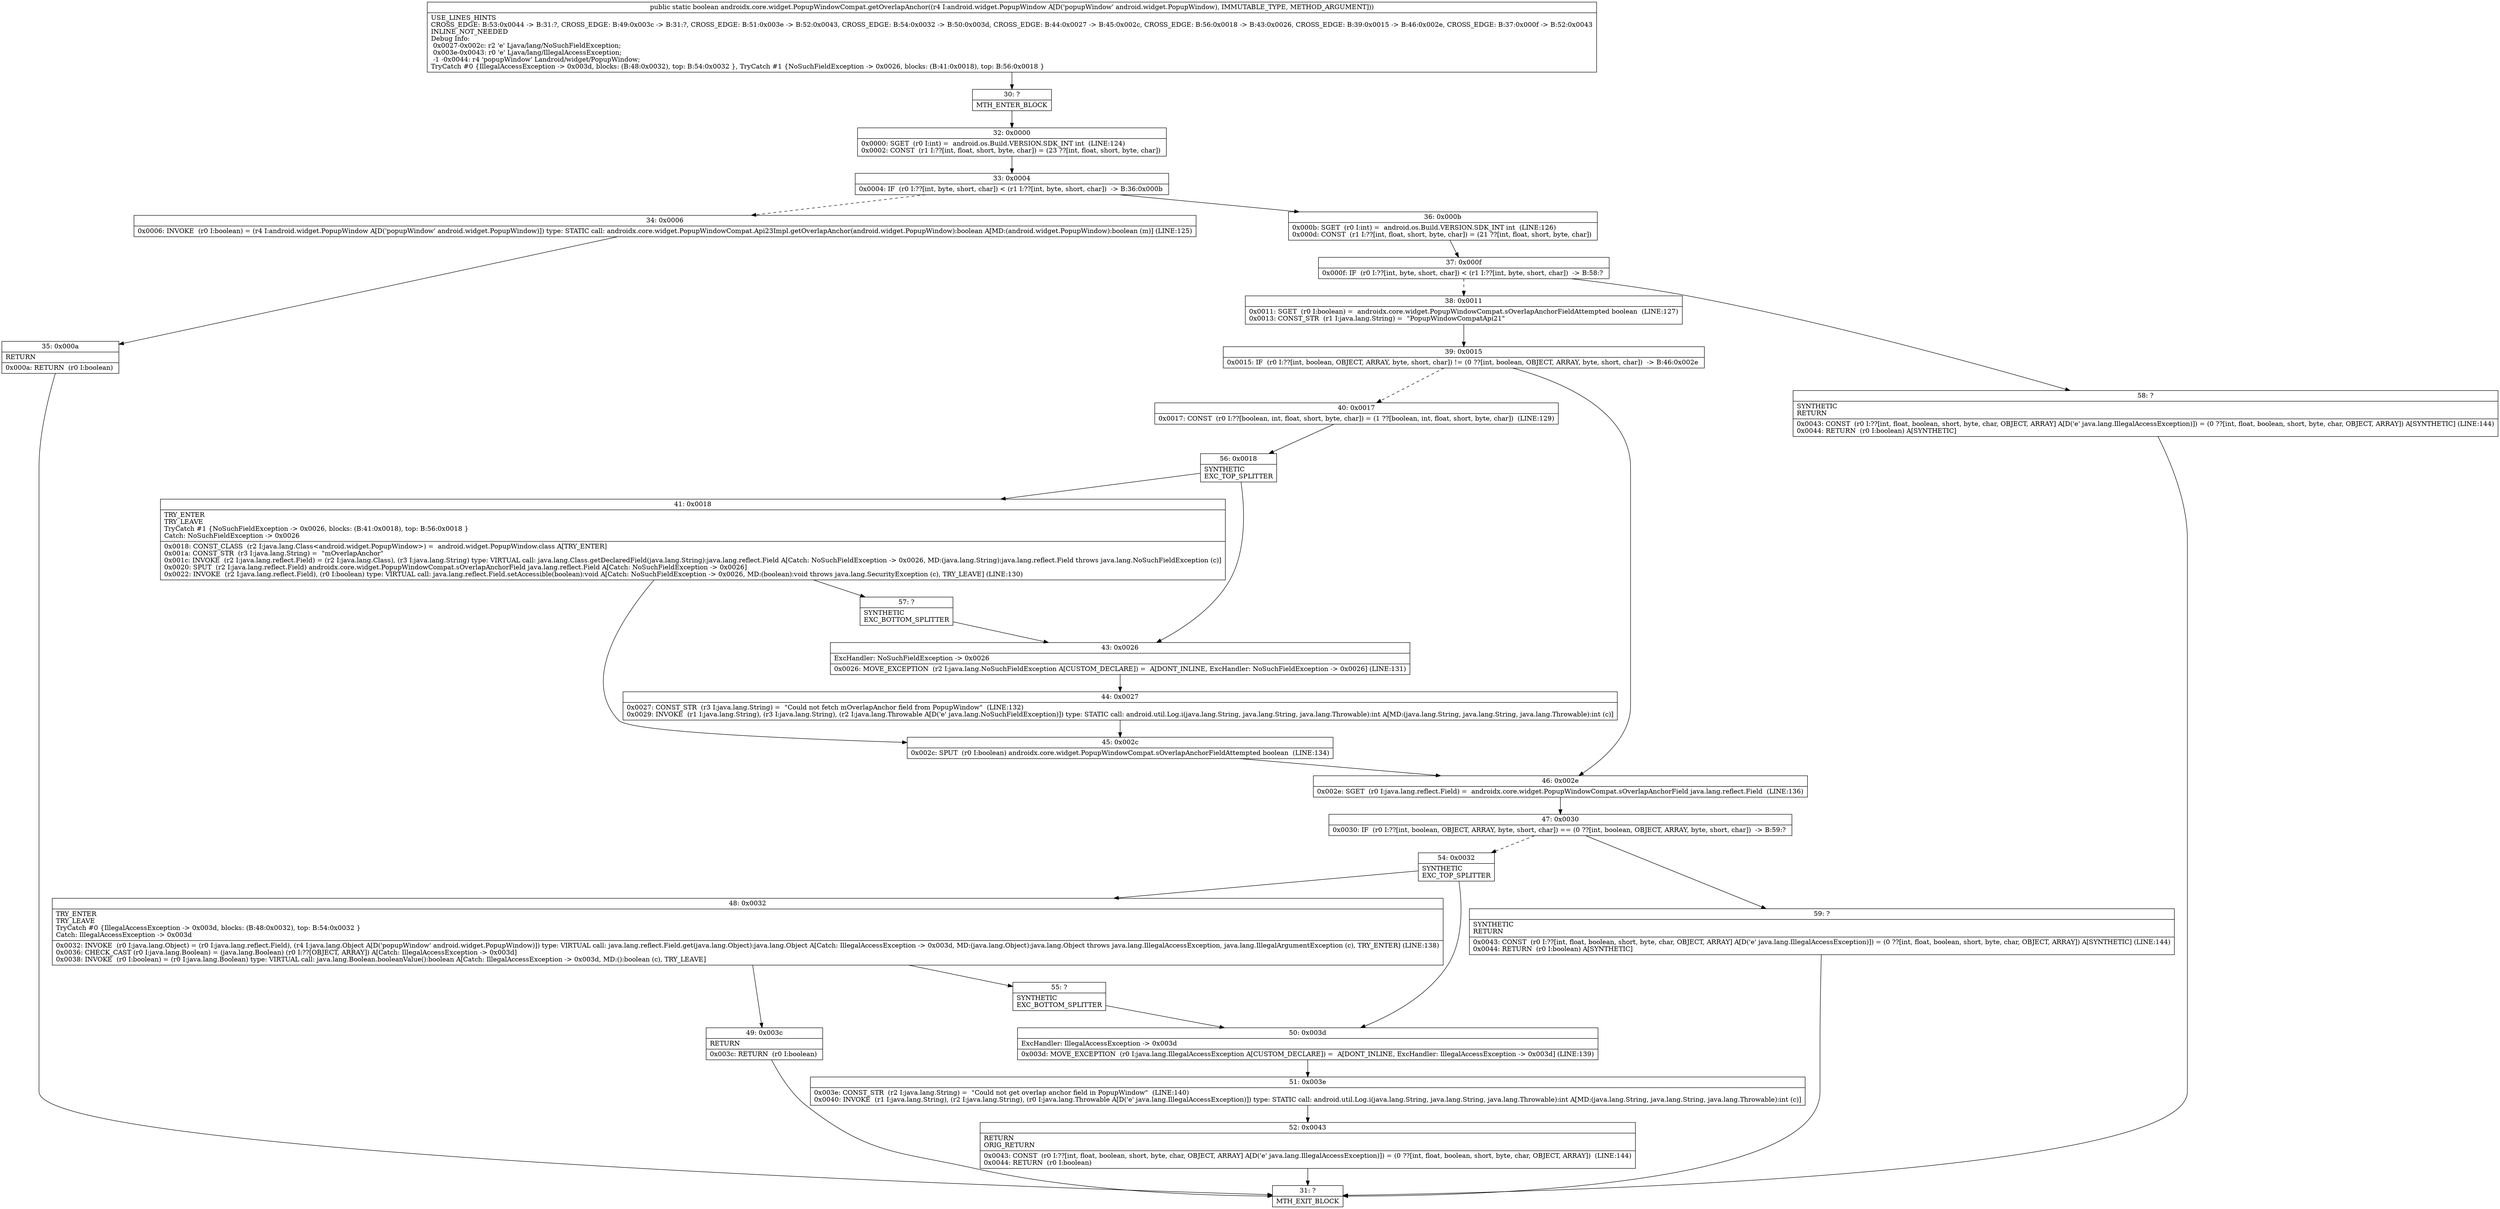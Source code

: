 digraph "CFG forandroidx.core.widget.PopupWindowCompat.getOverlapAnchor(Landroid\/widget\/PopupWindow;)Z" {
Node_30 [shape=record,label="{30\:\ ?|MTH_ENTER_BLOCK\l}"];
Node_32 [shape=record,label="{32\:\ 0x0000|0x0000: SGET  (r0 I:int) =  android.os.Build.VERSION.SDK_INT int  (LINE:124)\l0x0002: CONST  (r1 I:??[int, float, short, byte, char]) = (23 ??[int, float, short, byte, char]) \l}"];
Node_33 [shape=record,label="{33\:\ 0x0004|0x0004: IF  (r0 I:??[int, byte, short, char]) \< (r1 I:??[int, byte, short, char])  \-\> B:36:0x000b \l}"];
Node_34 [shape=record,label="{34\:\ 0x0006|0x0006: INVOKE  (r0 I:boolean) = (r4 I:android.widget.PopupWindow A[D('popupWindow' android.widget.PopupWindow)]) type: STATIC call: androidx.core.widget.PopupWindowCompat.Api23Impl.getOverlapAnchor(android.widget.PopupWindow):boolean A[MD:(android.widget.PopupWindow):boolean (m)] (LINE:125)\l}"];
Node_35 [shape=record,label="{35\:\ 0x000a|RETURN\l|0x000a: RETURN  (r0 I:boolean) \l}"];
Node_31 [shape=record,label="{31\:\ ?|MTH_EXIT_BLOCK\l}"];
Node_36 [shape=record,label="{36\:\ 0x000b|0x000b: SGET  (r0 I:int) =  android.os.Build.VERSION.SDK_INT int  (LINE:126)\l0x000d: CONST  (r1 I:??[int, float, short, byte, char]) = (21 ??[int, float, short, byte, char]) \l}"];
Node_37 [shape=record,label="{37\:\ 0x000f|0x000f: IF  (r0 I:??[int, byte, short, char]) \< (r1 I:??[int, byte, short, char])  \-\> B:58:? \l}"];
Node_38 [shape=record,label="{38\:\ 0x0011|0x0011: SGET  (r0 I:boolean) =  androidx.core.widget.PopupWindowCompat.sOverlapAnchorFieldAttempted boolean  (LINE:127)\l0x0013: CONST_STR  (r1 I:java.lang.String) =  \"PopupWindowCompatApi21\" \l}"];
Node_39 [shape=record,label="{39\:\ 0x0015|0x0015: IF  (r0 I:??[int, boolean, OBJECT, ARRAY, byte, short, char]) != (0 ??[int, boolean, OBJECT, ARRAY, byte, short, char])  \-\> B:46:0x002e \l}"];
Node_40 [shape=record,label="{40\:\ 0x0017|0x0017: CONST  (r0 I:??[boolean, int, float, short, byte, char]) = (1 ??[boolean, int, float, short, byte, char])  (LINE:129)\l}"];
Node_56 [shape=record,label="{56\:\ 0x0018|SYNTHETIC\lEXC_TOP_SPLITTER\l}"];
Node_41 [shape=record,label="{41\:\ 0x0018|TRY_ENTER\lTRY_LEAVE\lTryCatch #1 \{NoSuchFieldException \-\> 0x0026, blocks: (B:41:0x0018), top: B:56:0x0018 \}\lCatch: NoSuchFieldException \-\> 0x0026\l|0x0018: CONST_CLASS  (r2 I:java.lang.Class\<android.widget.PopupWindow\>) =  android.widget.PopupWindow.class A[TRY_ENTER]\l0x001a: CONST_STR  (r3 I:java.lang.String) =  \"mOverlapAnchor\" \l0x001c: INVOKE  (r2 I:java.lang.reflect.Field) = (r2 I:java.lang.Class), (r3 I:java.lang.String) type: VIRTUAL call: java.lang.Class.getDeclaredField(java.lang.String):java.lang.reflect.Field A[Catch: NoSuchFieldException \-\> 0x0026, MD:(java.lang.String):java.lang.reflect.Field throws java.lang.NoSuchFieldException (c)]\l0x0020: SPUT  (r2 I:java.lang.reflect.Field) androidx.core.widget.PopupWindowCompat.sOverlapAnchorField java.lang.reflect.Field A[Catch: NoSuchFieldException \-\> 0x0026]\l0x0022: INVOKE  (r2 I:java.lang.reflect.Field), (r0 I:boolean) type: VIRTUAL call: java.lang.reflect.Field.setAccessible(boolean):void A[Catch: NoSuchFieldException \-\> 0x0026, MD:(boolean):void throws java.lang.SecurityException (c), TRY_LEAVE] (LINE:130)\l}"];
Node_45 [shape=record,label="{45\:\ 0x002c|0x002c: SPUT  (r0 I:boolean) androidx.core.widget.PopupWindowCompat.sOverlapAnchorFieldAttempted boolean  (LINE:134)\l}"];
Node_57 [shape=record,label="{57\:\ ?|SYNTHETIC\lEXC_BOTTOM_SPLITTER\l}"];
Node_43 [shape=record,label="{43\:\ 0x0026|ExcHandler: NoSuchFieldException \-\> 0x0026\l|0x0026: MOVE_EXCEPTION  (r2 I:java.lang.NoSuchFieldException A[CUSTOM_DECLARE]) =  A[DONT_INLINE, ExcHandler: NoSuchFieldException \-\> 0x0026] (LINE:131)\l}"];
Node_44 [shape=record,label="{44\:\ 0x0027|0x0027: CONST_STR  (r3 I:java.lang.String) =  \"Could not fetch mOverlapAnchor field from PopupWindow\"  (LINE:132)\l0x0029: INVOKE  (r1 I:java.lang.String), (r3 I:java.lang.String), (r2 I:java.lang.Throwable A[D('e' java.lang.NoSuchFieldException)]) type: STATIC call: android.util.Log.i(java.lang.String, java.lang.String, java.lang.Throwable):int A[MD:(java.lang.String, java.lang.String, java.lang.Throwable):int (c)]\l}"];
Node_46 [shape=record,label="{46\:\ 0x002e|0x002e: SGET  (r0 I:java.lang.reflect.Field) =  androidx.core.widget.PopupWindowCompat.sOverlapAnchorField java.lang.reflect.Field  (LINE:136)\l}"];
Node_47 [shape=record,label="{47\:\ 0x0030|0x0030: IF  (r0 I:??[int, boolean, OBJECT, ARRAY, byte, short, char]) == (0 ??[int, boolean, OBJECT, ARRAY, byte, short, char])  \-\> B:59:? \l}"];
Node_54 [shape=record,label="{54\:\ 0x0032|SYNTHETIC\lEXC_TOP_SPLITTER\l}"];
Node_48 [shape=record,label="{48\:\ 0x0032|TRY_ENTER\lTRY_LEAVE\lTryCatch #0 \{IllegalAccessException \-\> 0x003d, blocks: (B:48:0x0032), top: B:54:0x0032 \}\lCatch: IllegalAccessException \-\> 0x003d\l|0x0032: INVOKE  (r0 I:java.lang.Object) = (r0 I:java.lang.reflect.Field), (r4 I:java.lang.Object A[D('popupWindow' android.widget.PopupWindow)]) type: VIRTUAL call: java.lang.reflect.Field.get(java.lang.Object):java.lang.Object A[Catch: IllegalAccessException \-\> 0x003d, MD:(java.lang.Object):java.lang.Object throws java.lang.IllegalAccessException, java.lang.IllegalArgumentException (c), TRY_ENTER] (LINE:138)\l0x0036: CHECK_CAST (r0 I:java.lang.Boolean) = (java.lang.Boolean) (r0 I:??[OBJECT, ARRAY]) A[Catch: IllegalAccessException \-\> 0x003d]\l0x0038: INVOKE  (r0 I:boolean) = (r0 I:java.lang.Boolean) type: VIRTUAL call: java.lang.Boolean.booleanValue():boolean A[Catch: IllegalAccessException \-\> 0x003d, MD:():boolean (c), TRY_LEAVE]\l}"];
Node_49 [shape=record,label="{49\:\ 0x003c|RETURN\l|0x003c: RETURN  (r0 I:boolean) \l}"];
Node_55 [shape=record,label="{55\:\ ?|SYNTHETIC\lEXC_BOTTOM_SPLITTER\l}"];
Node_50 [shape=record,label="{50\:\ 0x003d|ExcHandler: IllegalAccessException \-\> 0x003d\l|0x003d: MOVE_EXCEPTION  (r0 I:java.lang.IllegalAccessException A[CUSTOM_DECLARE]) =  A[DONT_INLINE, ExcHandler: IllegalAccessException \-\> 0x003d] (LINE:139)\l}"];
Node_51 [shape=record,label="{51\:\ 0x003e|0x003e: CONST_STR  (r2 I:java.lang.String) =  \"Could not get overlap anchor field in PopupWindow\"  (LINE:140)\l0x0040: INVOKE  (r1 I:java.lang.String), (r2 I:java.lang.String), (r0 I:java.lang.Throwable A[D('e' java.lang.IllegalAccessException)]) type: STATIC call: android.util.Log.i(java.lang.String, java.lang.String, java.lang.Throwable):int A[MD:(java.lang.String, java.lang.String, java.lang.Throwable):int (c)]\l}"];
Node_52 [shape=record,label="{52\:\ 0x0043|RETURN\lORIG_RETURN\l|0x0043: CONST  (r0 I:??[int, float, boolean, short, byte, char, OBJECT, ARRAY] A[D('e' java.lang.IllegalAccessException)]) = (0 ??[int, float, boolean, short, byte, char, OBJECT, ARRAY])  (LINE:144)\l0x0044: RETURN  (r0 I:boolean) \l}"];
Node_59 [shape=record,label="{59\:\ ?|SYNTHETIC\lRETURN\l|0x0043: CONST  (r0 I:??[int, float, boolean, short, byte, char, OBJECT, ARRAY] A[D('e' java.lang.IllegalAccessException)]) = (0 ??[int, float, boolean, short, byte, char, OBJECT, ARRAY]) A[SYNTHETIC] (LINE:144)\l0x0044: RETURN  (r0 I:boolean) A[SYNTHETIC]\l}"];
Node_58 [shape=record,label="{58\:\ ?|SYNTHETIC\lRETURN\l|0x0043: CONST  (r0 I:??[int, float, boolean, short, byte, char, OBJECT, ARRAY] A[D('e' java.lang.IllegalAccessException)]) = (0 ??[int, float, boolean, short, byte, char, OBJECT, ARRAY]) A[SYNTHETIC] (LINE:144)\l0x0044: RETURN  (r0 I:boolean) A[SYNTHETIC]\l}"];
MethodNode[shape=record,label="{public static boolean androidx.core.widget.PopupWindowCompat.getOverlapAnchor((r4 I:android.widget.PopupWindow A[D('popupWindow' android.widget.PopupWindow), IMMUTABLE_TYPE, METHOD_ARGUMENT]))  | USE_LINES_HINTS\lCROSS_EDGE: B:53:0x0044 \-\> B:31:?, CROSS_EDGE: B:49:0x003c \-\> B:31:?, CROSS_EDGE: B:51:0x003e \-\> B:52:0x0043, CROSS_EDGE: B:54:0x0032 \-\> B:50:0x003d, CROSS_EDGE: B:44:0x0027 \-\> B:45:0x002c, CROSS_EDGE: B:56:0x0018 \-\> B:43:0x0026, CROSS_EDGE: B:39:0x0015 \-\> B:46:0x002e, CROSS_EDGE: B:37:0x000f \-\> B:52:0x0043\lINLINE_NOT_NEEDED\lDebug Info:\l  0x0027\-0x002c: r2 'e' Ljava\/lang\/NoSuchFieldException;\l  0x003e\-0x0043: r0 'e' Ljava\/lang\/IllegalAccessException;\l  \-1 \-0x0044: r4 'popupWindow' Landroid\/widget\/PopupWindow;\lTryCatch #0 \{IllegalAccessException \-\> 0x003d, blocks: (B:48:0x0032), top: B:54:0x0032 \}, TryCatch #1 \{NoSuchFieldException \-\> 0x0026, blocks: (B:41:0x0018), top: B:56:0x0018 \}\l}"];
MethodNode -> Node_30;Node_30 -> Node_32;
Node_32 -> Node_33;
Node_33 -> Node_34[style=dashed];
Node_33 -> Node_36;
Node_34 -> Node_35;
Node_35 -> Node_31;
Node_36 -> Node_37;
Node_37 -> Node_38[style=dashed];
Node_37 -> Node_58;
Node_38 -> Node_39;
Node_39 -> Node_40[style=dashed];
Node_39 -> Node_46;
Node_40 -> Node_56;
Node_56 -> Node_41;
Node_56 -> Node_43;
Node_41 -> Node_45;
Node_41 -> Node_57;
Node_45 -> Node_46;
Node_57 -> Node_43;
Node_43 -> Node_44;
Node_44 -> Node_45;
Node_46 -> Node_47;
Node_47 -> Node_54[style=dashed];
Node_47 -> Node_59;
Node_54 -> Node_48;
Node_54 -> Node_50;
Node_48 -> Node_49;
Node_48 -> Node_55;
Node_49 -> Node_31;
Node_55 -> Node_50;
Node_50 -> Node_51;
Node_51 -> Node_52;
Node_52 -> Node_31;
Node_59 -> Node_31;
Node_58 -> Node_31;
}


